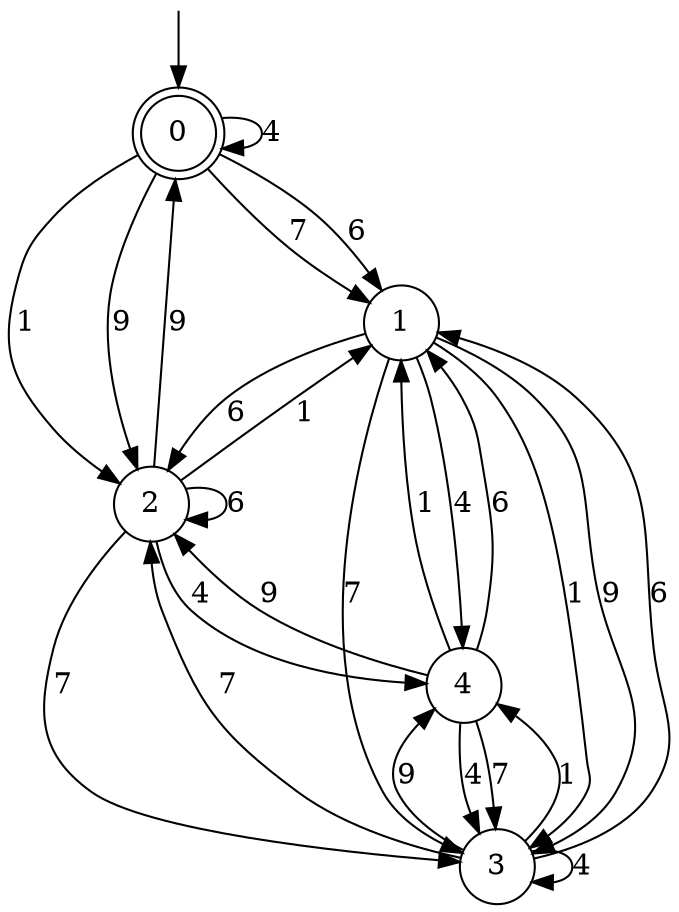 digraph g {

	s0 [shape="doublecircle" label="0"];
	s1 [shape="circle" label="1"];
	s2 [shape="circle" label="2"];
	s3 [shape="circle" label="3"];
	s4 [shape="circle" label="4"];
	s0 -> s1 [label="6"];
	s0 -> s1 [label="7"];
	s0 -> s2 [label="1"];
	s0 -> s0 [label="4"];
	s0 -> s2 [label="9"];
	s1 -> s2 [label="6"];
	s1 -> s3 [label="7"];
	s1 -> s3 [label="1"];
	s1 -> s4 [label="4"];
	s1 -> s3 [label="9"];
	s2 -> s2 [label="6"];
	s2 -> s3 [label="7"];
	s2 -> s1 [label="1"];
	s2 -> s4 [label="4"];
	s2 -> s0 [label="9"];
	s3 -> s1 [label="6"];
	s3 -> s2 [label="7"];
	s3 -> s4 [label="1"];
	s3 -> s3 [label="4"];
	s3 -> s4 [label="9"];
	s4 -> s1 [label="6"];
	s4 -> s3 [label="7"];
	s4 -> s1 [label="1"];
	s4 -> s3 [label="4"];
	s4 -> s2 [label="9"];

__start0 [label="" shape="none" width="0" height="0"];
__start0 -> s0;

}
